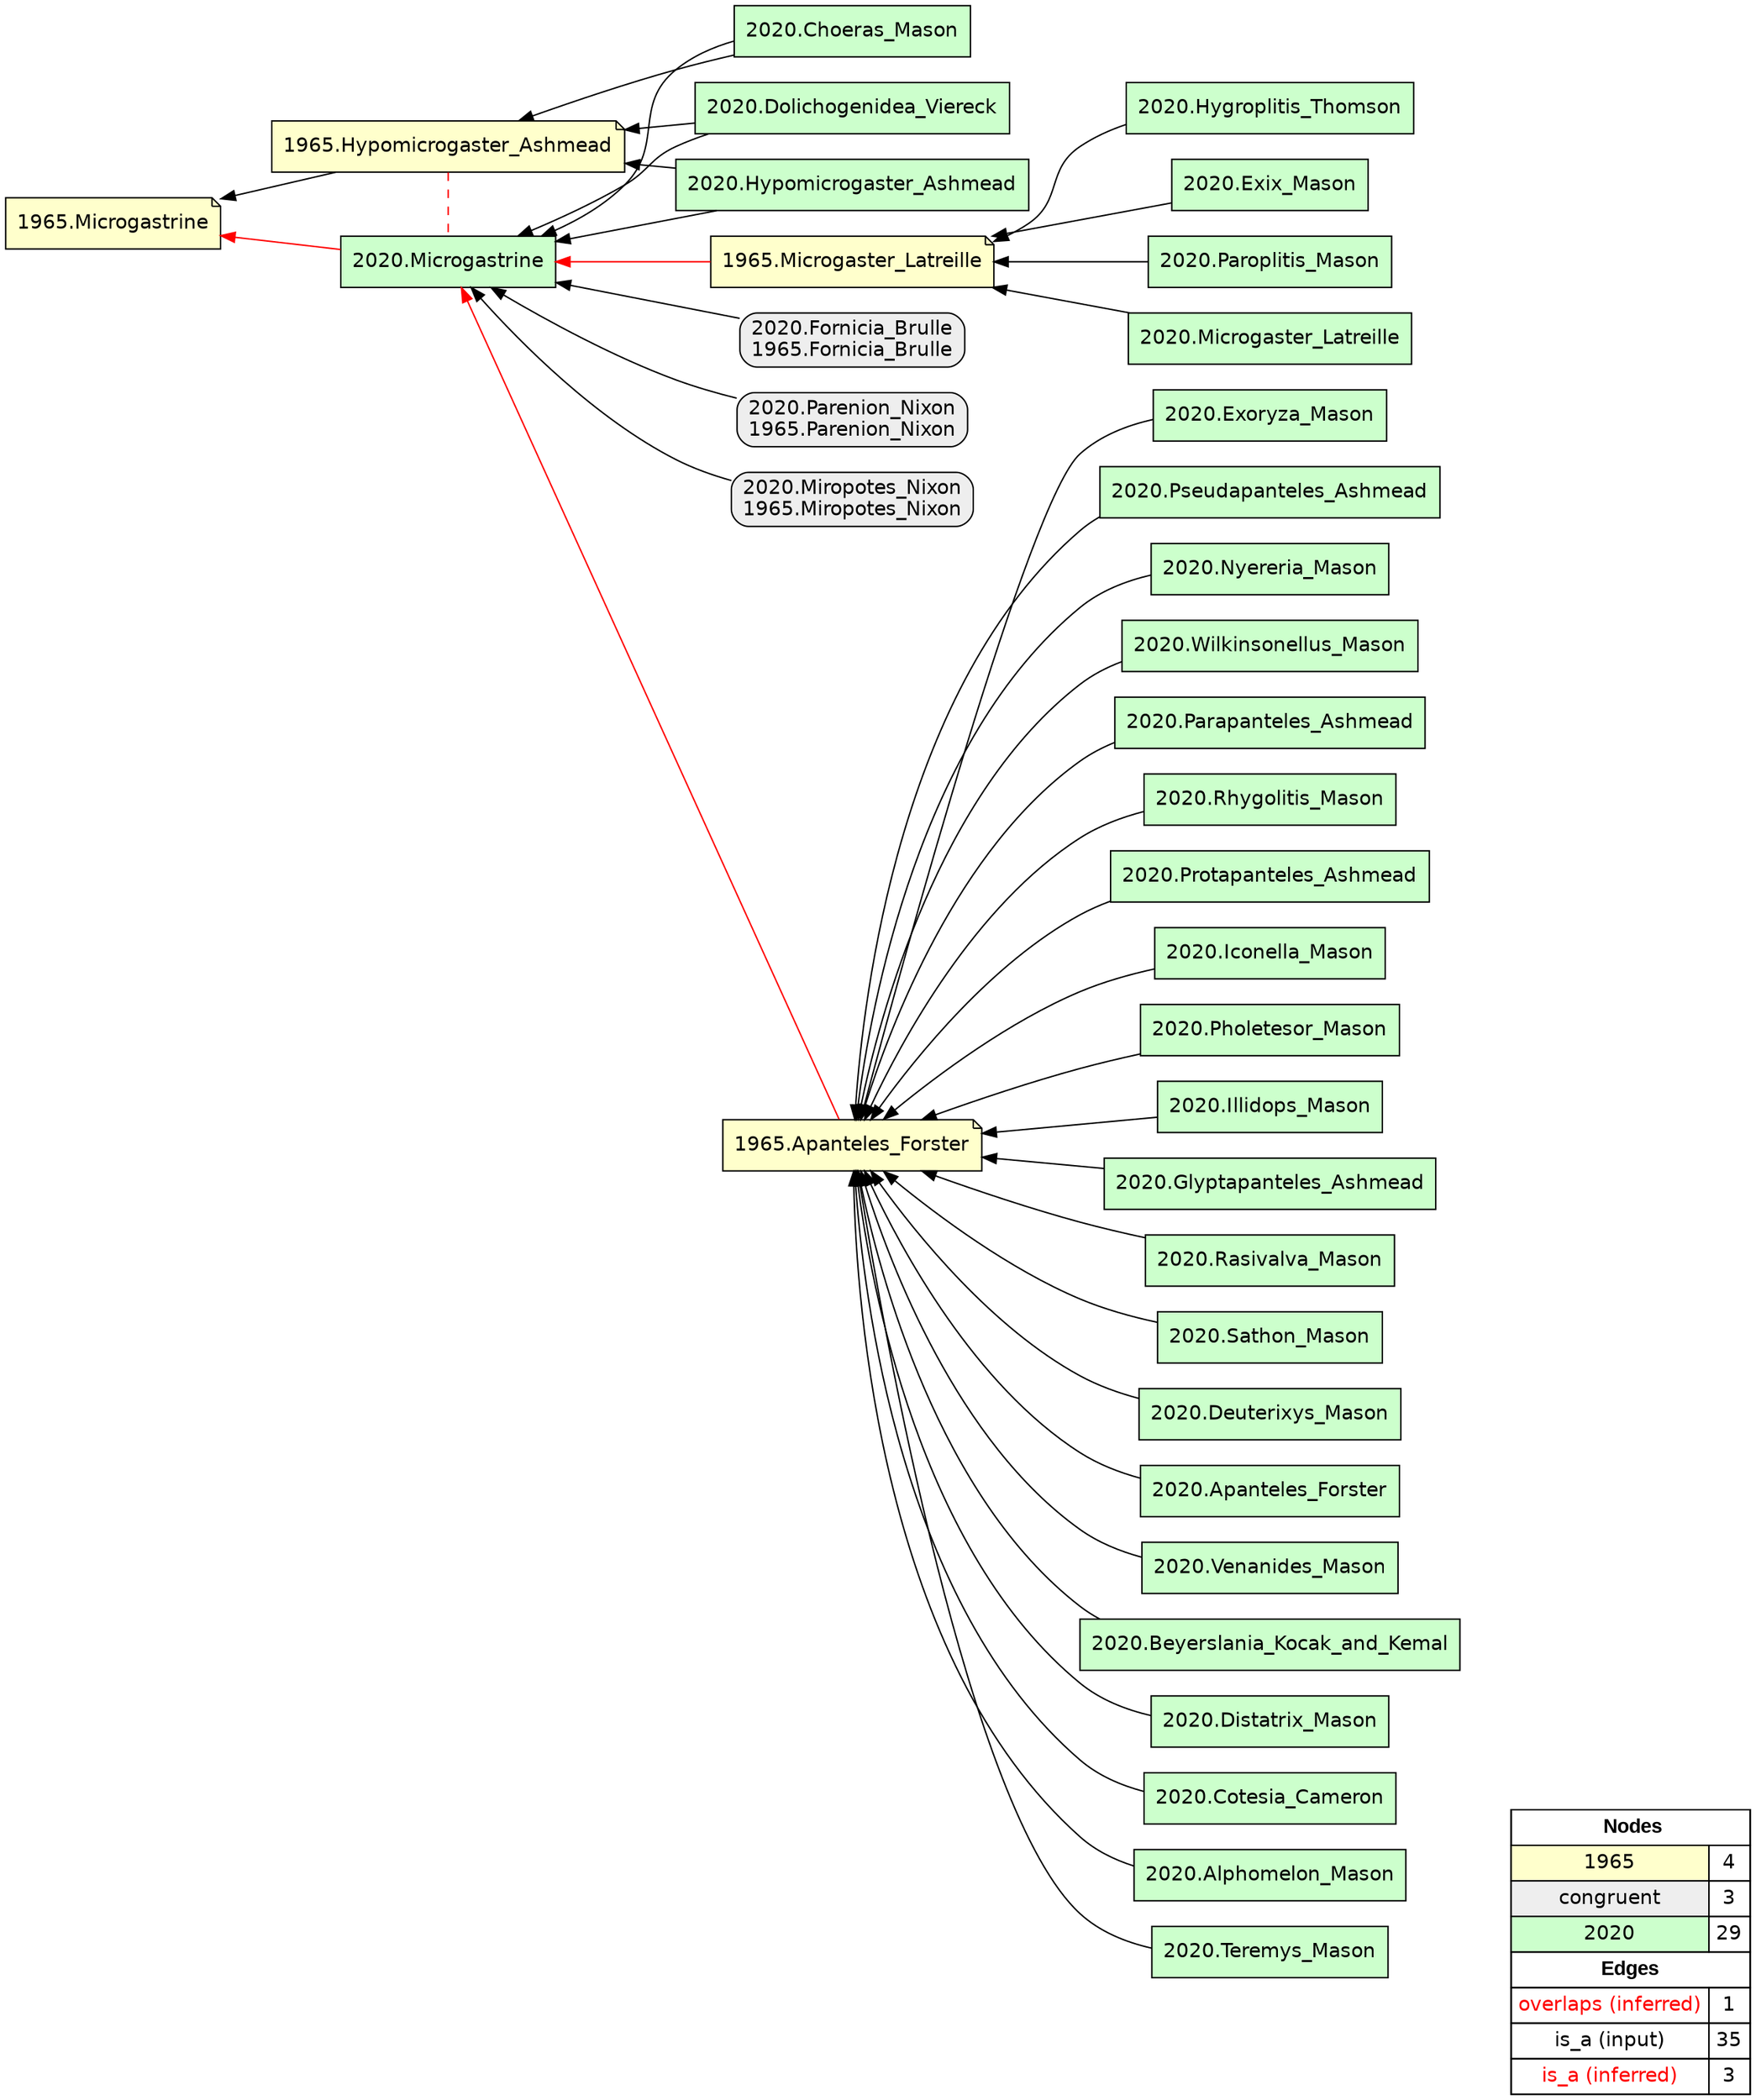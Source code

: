 digraph{
rankdir=RL
node[shape=note style=filled fillcolor="#FFFFCC" fontname="helvetica"] 
"1965.Hypomicrogaster_Ashmead"
"1965.Microgastrine"
"1965.Apanteles_Forster"
"1965.Microgaster_Latreille"
node[shape=box style="filled,rounded" fillcolor="#EEEEEE" fontname="helvetica"] 
"2020.Fornicia_Brulle\n1965.Fornicia_Brulle"
"2020.Parenion_Nixon\n1965.Parenion_Nixon"
"2020.Miropotes_Nixon\n1965.Miropotes_Nixon"
node[shape=box style=filled fillcolor="#CCFFCC" fontname="helvetica"] 
"2020.Microgaster_Latreille"
"2020.Pholetesor_Mason"
"2020.Illidops_Mason"
"2020.Glyptapanteles_Ashmead"
"2020.Rasivalva_Mason"
"2020.Choeras_Mason"
"2020.Sathon_Mason"
"2020.Dolichogenidea_Viereck"
"2020.Deuterixys_Mason"
"2020.Apanteles_Forster"
"2020.Venanides_Mason"
"2020.Hygroplitis_Thomson"
"2020.Beyerslania_Kocak_and_Kemal"
"2020.Distatrix_Mason"
"2020.Hypomicrogaster_Ashmead"
"2020.Cotesia_Cameron"
"2020.Exix_Mason"
"2020.Alphomelon_Mason"
"2020.Teremys_Mason"
"2020.Exoryza_Mason"
"2020.Microgastrine"
"2020.Paroplitis_Mason"
"2020.Pseudapanteles_Ashmead"
"2020.Nyereria_Mason"
"2020.Wilkinsonellus_Mason"
"2020.Parapanteles_Ashmead"
"2020.Rhygolitis_Mason"
"2020.Protapanteles_Ashmead"
"2020.Iconella_Mason"
edge[arrowhead=none style=dashed color="#FF0000" constraint=false penwidth=1]
"1965.Hypomicrogaster_Ashmead" -> "2020.Microgastrine"
edge[arrowhead=normal style=dotted color="#000000" constraint=true penwidth=1]
edge[arrowhead=normal style=solid color="#000000" constraint=true penwidth=1]
"2020.Parenion_Nixon\n1965.Parenion_Nixon" -> "2020.Microgastrine"
"2020.Dolichogenidea_Viereck" -> "2020.Microgastrine"
"2020.Venanides_Mason" -> "1965.Apanteles_Forster"
"2020.Beyerslania_Kocak_and_Kemal" -> "1965.Apanteles_Forster"
"2020.Wilkinsonellus_Mason" -> "1965.Apanteles_Forster"
"2020.Paroplitis_Mason" -> "1965.Microgaster_Latreille"
"2020.Teremys_Mason" -> "1965.Apanteles_Forster"
"2020.Hypomicrogaster_Ashmead" -> "2020.Microgastrine"
"2020.Hypomicrogaster_Ashmead" -> "1965.Hypomicrogaster_Ashmead"
"2020.Choeras_Mason" -> "1965.Hypomicrogaster_Ashmead"
"2020.Apanteles_Forster" -> "1965.Apanteles_Forster"
"2020.Parapanteles_Ashmead" -> "1965.Apanteles_Forster"
"2020.Distatrix_Mason" -> "1965.Apanteles_Forster"
"2020.Glyptapanteles_Ashmead" -> "1965.Apanteles_Forster"
"2020.Illidops_Mason" -> "1965.Apanteles_Forster"
"2020.Microgaster_Latreille" -> "1965.Microgaster_Latreille"
"2020.Exoryza_Mason" -> "1965.Apanteles_Forster"
"2020.Rhygolitis_Mason" -> "1965.Apanteles_Forster"
"2020.Fornicia_Brulle\n1965.Fornicia_Brulle" -> "2020.Microgastrine"
"2020.Alphomelon_Mason" -> "1965.Apanteles_Forster"
"2020.Miropotes_Nixon\n1965.Miropotes_Nixon" -> "2020.Microgastrine"
"2020.Pholetesor_Mason" -> "1965.Apanteles_Forster"
"2020.Dolichogenidea_Viereck" -> "1965.Hypomicrogaster_Ashmead"
"2020.Sathon_Mason" -> "1965.Apanteles_Forster"
"2020.Hygroplitis_Thomson" -> "1965.Microgaster_Latreille"
"1965.Hypomicrogaster_Ashmead" -> "1965.Microgastrine"
"2020.Rasivalva_Mason" -> "1965.Apanteles_Forster"
"2020.Pseudapanteles_Ashmead" -> "1965.Apanteles_Forster"
"2020.Cotesia_Cameron" -> "1965.Apanteles_Forster"
"2020.Deuterixys_Mason" -> "1965.Apanteles_Forster"
"2020.Exix_Mason" -> "1965.Microgaster_Latreille"
"2020.Nyereria_Mason" -> "1965.Apanteles_Forster"
"2020.Choeras_Mason" -> "2020.Microgastrine"
"2020.Iconella_Mason" -> "1965.Apanteles_Forster"
"2020.Protapanteles_Ashmead" -> "1965.Apanteles_Forster"
edge[arrowhead=normal style=solid color="#FF0000" constraint=true penwidth=1]
"2020.Microgastrine" -> "1965.Microgastrine"
"1965.Apanteles_Forster" -> "2020.Microgastrine"
"1965.Microgaster_Latreille" -> "2020.Microgastrine"
node[shape=box] 
{rank=source Legend [fillcolor= white margin=0 label=< 
 <TABLE BORDER="0" CELLBORDER="1" CELLSPACING="0" CELLPADDING="4"> 
<TR> <TD COLSPAN="2"><font face="Arial Black"> Nodes</font></TD> </TR> 
<TR> 
 <TD bgcolor="#FFFFCC" fontname="helvetica">1965</TD> 
 <TD>4</TD> 
 </TR> 
<TR> 
 <TD bgcolor="#EEEEEE" fontname="helvetica">congruent</TD> 
 <TD>3</TD> 
 </TR> 
<TR> 
 <TD bgcolor="#CCFFCC" fontname="helvetica">2020</TD> 
 <TD>29</TD> 
 </TR> 
<TR> <TD COLSPAN="2"><font face = "Arial Black"> Edges </font></TD> </TR> 
<TR> 
 <TD><font color ="#FF0000">overlaps (inferred)</font></TD><TD>1</TD>
</TR>
<TR> 
 <TD><font color ="#000000">is_a (input)</font></TD><TD>35</TD>
</TR>
<TR> 
 <TD><font color ="#FF0000">is_a (inferred)</font></TD><TD>3</TD>
</TR>
</TABLE> 
 >] } 
}